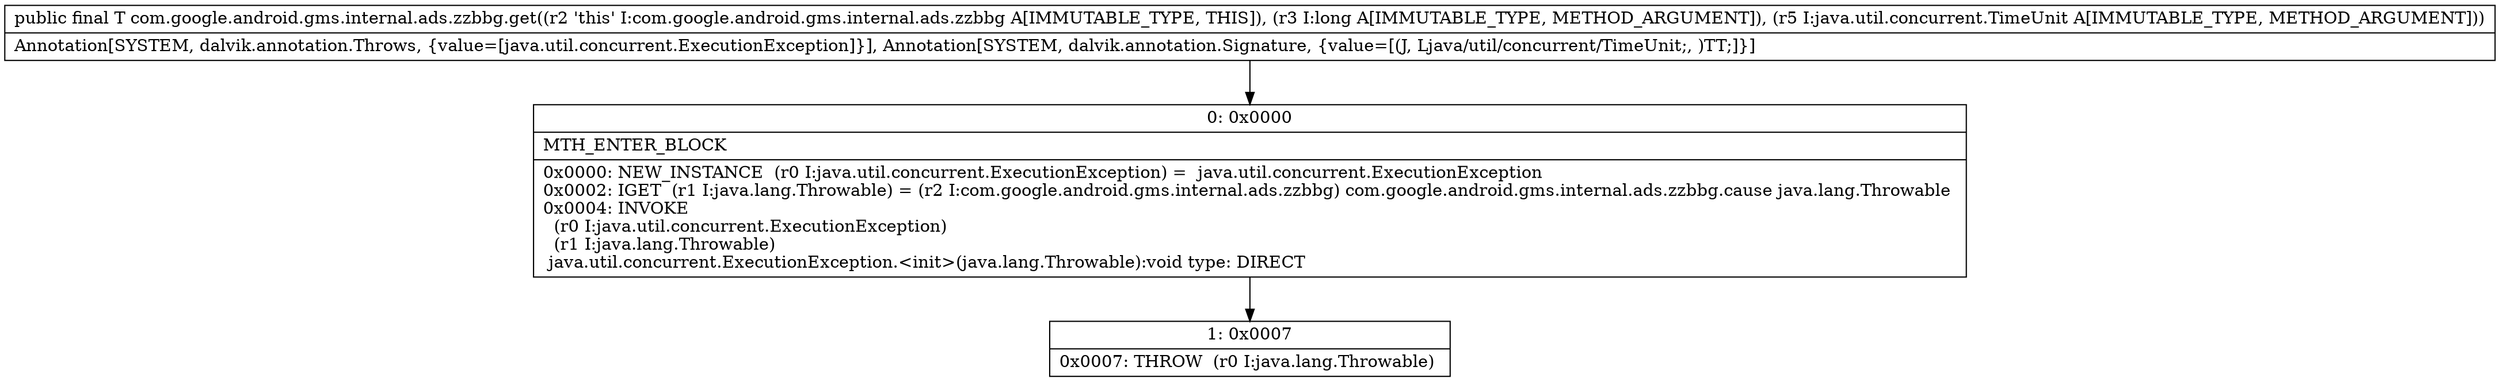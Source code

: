 digraph "CFG forcom.google.android.gms.internal.ads.zzbbg.get(JLjava\/util\/concurrent\/TimeUnit;)Ljava\/lang\/Object;" {
Node_0 [shape=record,label="{0\:\ 0x0000|MTH_ENTER_BLOCK\l|0x0000: NEW_INSTANCE  (r0 I:java.util.concurrent.ExecutionException) =  java.util.concurrent.ExecutionException \l0x0002: IGET  (r1 I:java.lang.Throwable) = (r2 I:com.google.android.gms.internal.ads.zzbbg) com.google.android.gms.internal.ads.zzbbg.cause java.lang.Throwable \l0x0004: INVOKE  \l  (r0 I:java.util.concurrent.ExecutionException)\l  (r1 I:java.lang.Throwable)\l java.util.concurrent.ExecutionException.\<init\>(java.lang.Throwable):void type: DIRECT \l}"];
Node_1 [shape=record,label="{1\:\ 0x0007|0x0007: THROW  (r0 I:java.lang.Throwable) \l}"];
MethodNode[shape=record,label="{public final T com.google.android.gms.internal.ads.zzbbg.get((r2 'this' I:com.google.android.gms.internal.ads.zzbbg A[IMMUTABLE_TYPE, THIS]), (r3 I:long A[IMMUTABLE_TYPE, METHOD_ARGUMENT]), (r5 I:java.util.concurrent.TimeUnit A[IMMUTABLE_TYPE, METHOD_ARGUMENT]))  | Annotation[SYSTEM, dalvik.annotation.Throws, \{value=[java.util.concurrent.ExecutionException]\}], Annotation[SYSTEM, dalvik.annotation.Signature, \{value=[(J, Ljava\/util\/concurrent\/TimeUnit;, )TT;]\}]\l}"];
MethodNode -> Node_0;
Node_0 -> Node_1;
}

